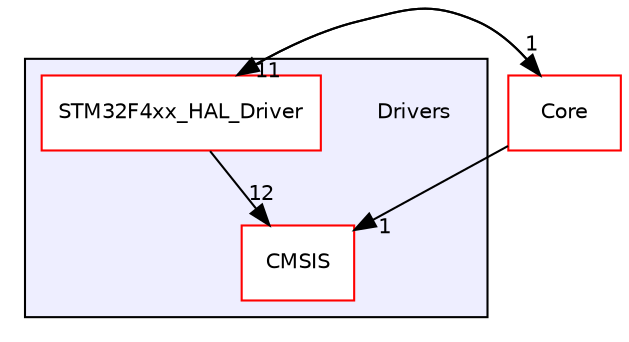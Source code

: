 digraph "/home/runner/work/SDcardBootloader/SDcardBootloader/bootloader/Drivers" {
  compound=true
  node [ fontsize="10", fontname="Helvetica"];
  edge [ labelfontsize="10", labelfontname="Helvetica"];
  subgraph clusterdir_60925fc218da8ca7908795bf5f624060 {
    graph [ bgcolor="#eeeeff", pencolor="black", label="" URL="dir_60925fc218da8ca7908795bf5f624060.html"];
    dir_60925fc218da8ca7908795bf5f624060 [shape=plaintext label="Drivers"];
  dir_bd09ff09a9c7d83a4c030dbdaee94d76 [shape=box label="CMSIS" fillcolor="white" style="filled" color="red" URL="dir_bd09ff09a9c7d83a4c030dbdaee94d76.html"];
  dir_0f7073d6b1d1d49104212e142cbd4b45 [shape=box label="STM32F4xx_HAL_Driver" fillcolor="white" style="filled" color="red" URL="dir_0f7073d6b1d1d49104212e142cbd4b45.html"];
  }
  dir_c6310732a22f63c0c2fc5595561e68f1 [shape=box label="Core" fillcolor="white" style="filled" color="red" URL="dir_c6310732a22f63c0c2fc5595561e68f1.html"];
  dir_c6310732a22f63c0c2fc5595561e68f1->dir_0f7073d6b1d1d49104212e142cbd4b45 [headlabel="11", labeldistance=1.5 headhref="dir_000000_000025.html"];
  dir_c6310732a22f63c0c2fc5595561e68f1->dir_bd09ff09a9c7d83a4c030dbdaee94d76 [headlabel="1", labeldistance=1.5 headhref="dir_000000_000019.html"];
  dir_0f7073d6b1d1d49104212e142cbd4b45->dir_bd09ff09a9c7d83a4c030dbdaee94d76 [headlabel="12", labeldistance=1.5 headhref="dir_000025_000019.html"];
  dir_0f7073d6b1d1d49104212e142cbd4b45->dir_c6310732a22f63c0c2fc5595561e68f1 [headlabel="1", labeldistance=1.5 headhref="dir_000025_000000.html"];
}
